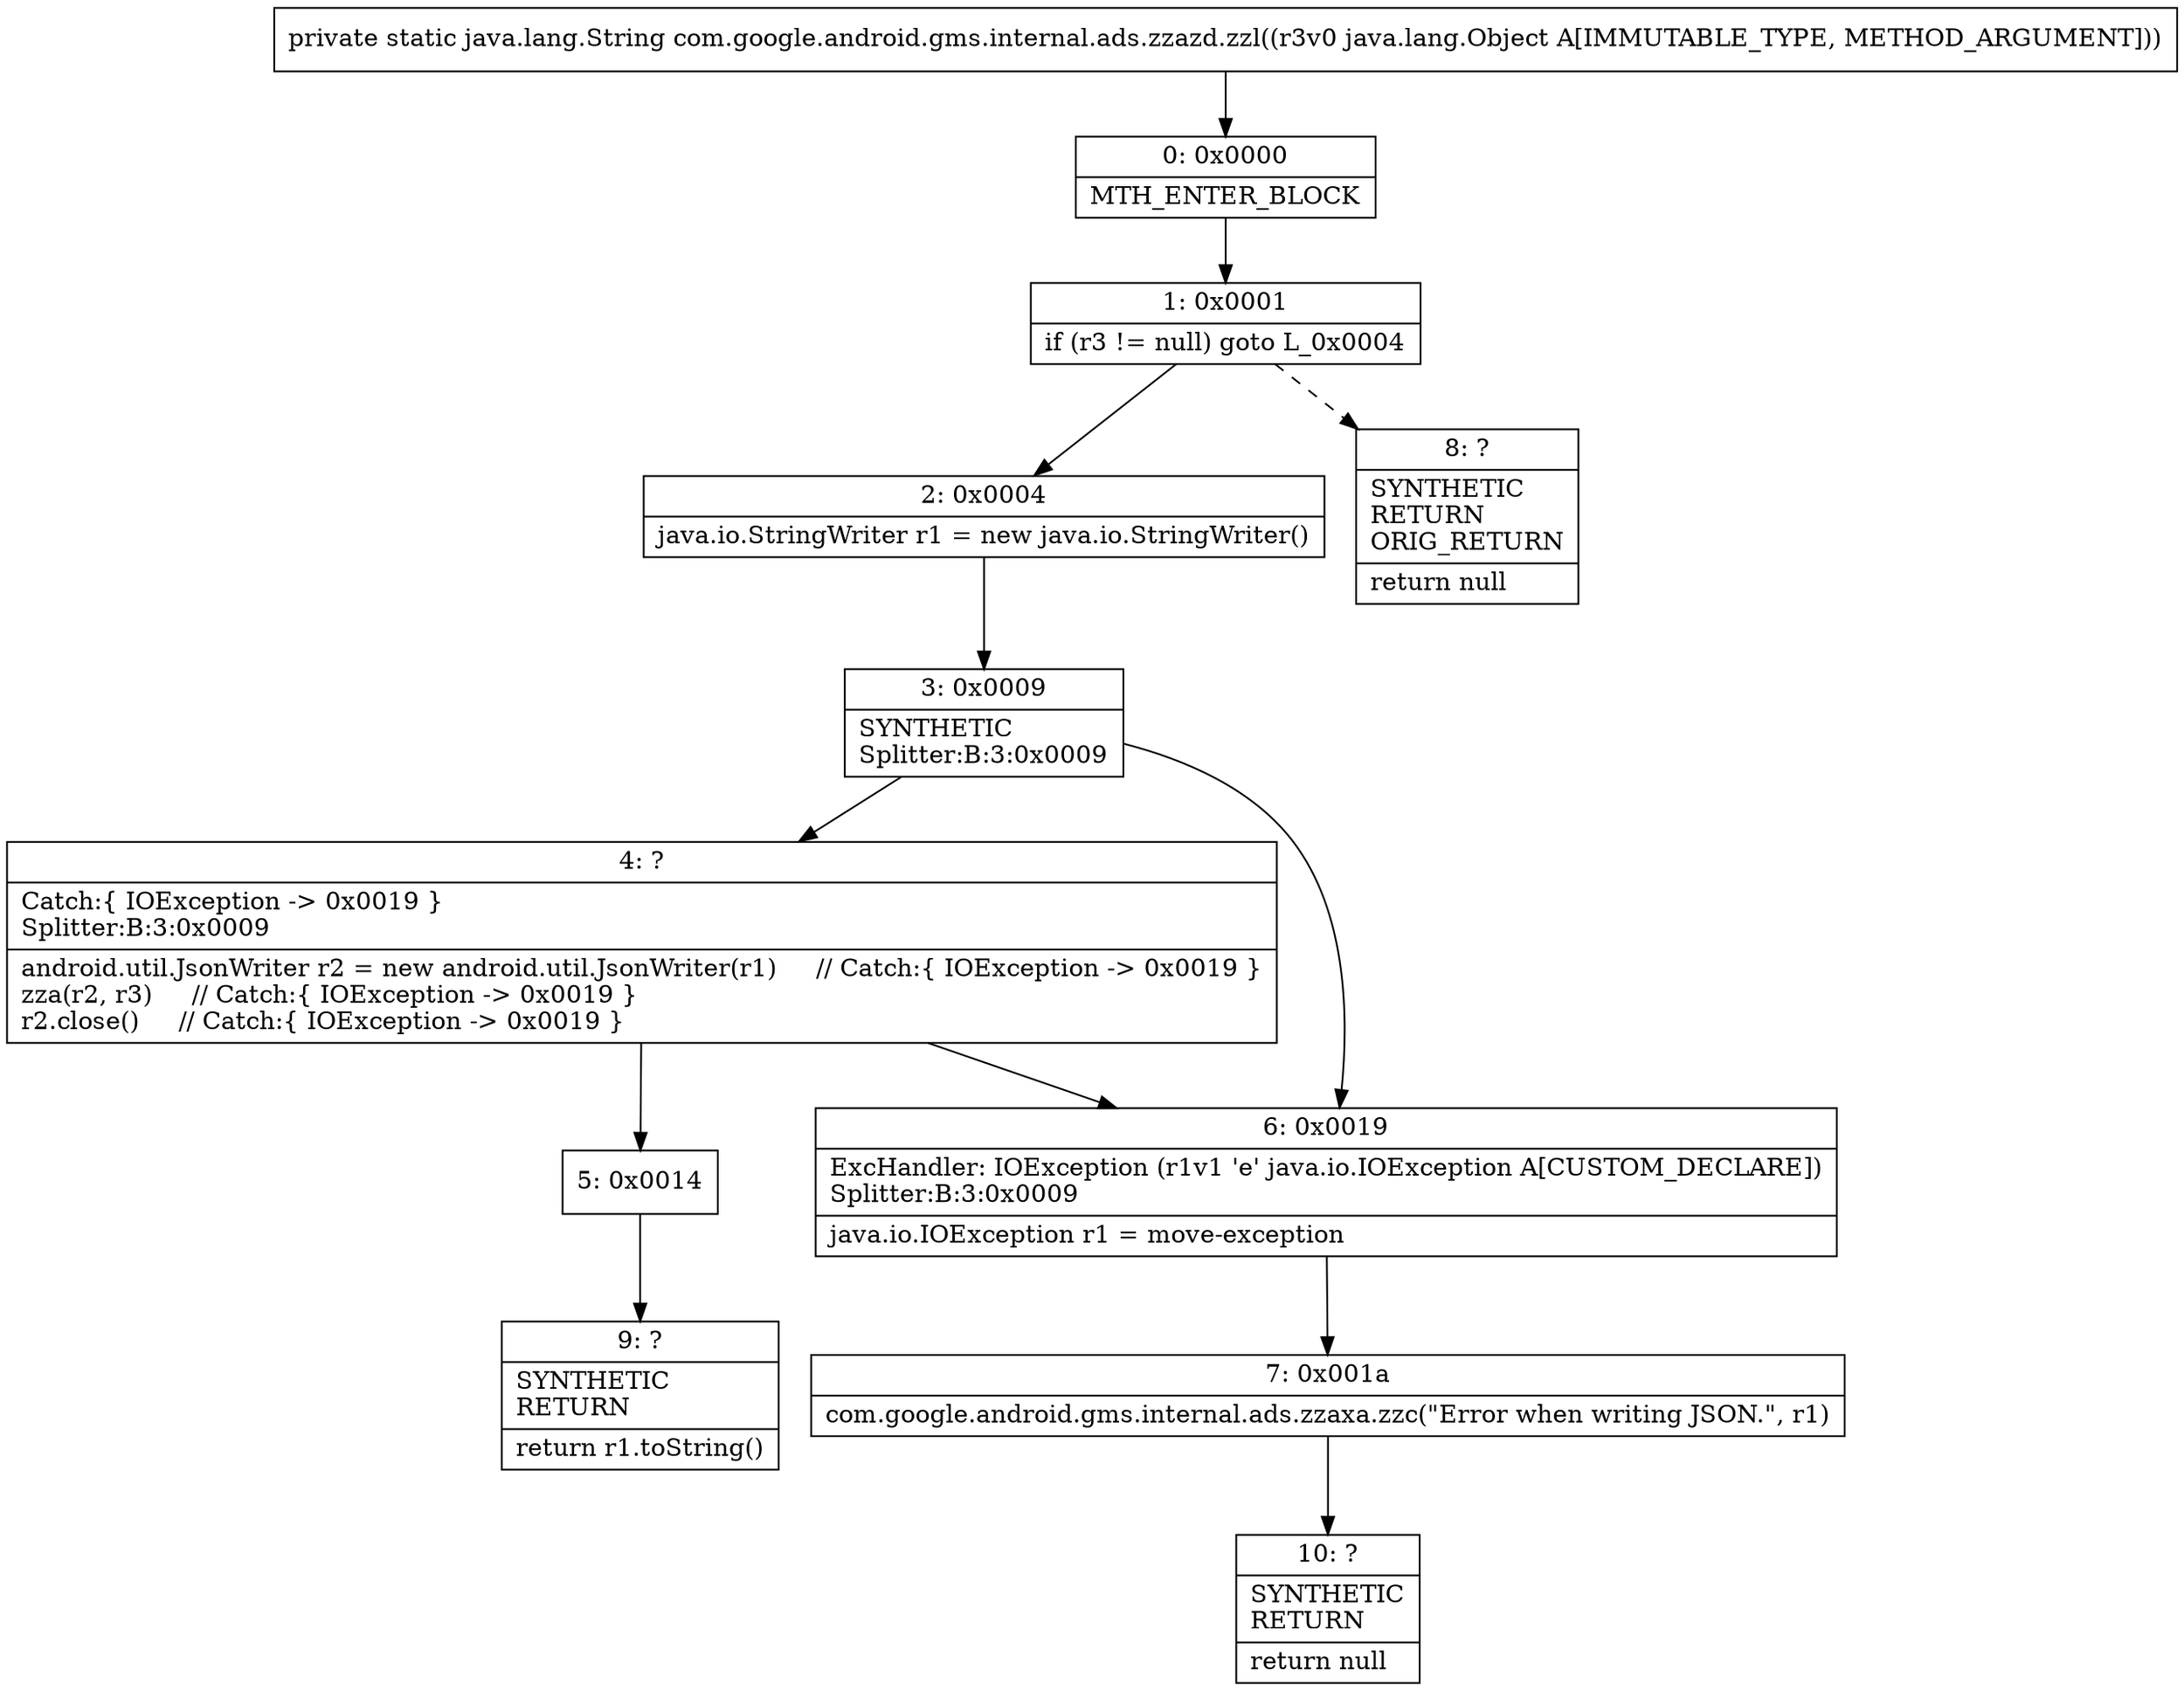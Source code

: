 digraph "CFG forcom.google.android.gms.internal.ads.zzazd.zzl(Ljava\/lang\/Object;)Ljava\/lang\/String;" {
Node_0 [shape=record,label="{0\:\ 0x0000|MTH_ENTER_BLOCK\l}"];
Node_1 [shape=record,label="{1\:\ 0x0001|if (r3 != null) goto L_0x0004\l}"];
Node_2 [shape=record,label="{2\:\ 0x0004|java.io.StringWriter r1 = new java.io.StringWriter()\l}"];
Node_3 [shape=record,label="{3\:\ 0x0009|SYNTHETIC\lSplitter:B:3:0x0009\l}"];
Node_4 [shape=record,label="{4\:\ ?|Catch:\{ IOException \-\> 0x0019 \}\lSplitter:B:3:0x0009\l|android.util.JsonWriter r2 = new android.util.JsonWriter(r1)     \/\/ Catch:\{ IOException \-\> 0x0019 \}\lzza(r2, r3)     \/\/ Catch:\{ IOException \-\> 0x0019 \}\lr2.close()     \/\/ Catch:\{ IOException \-\> 0x0019 \}\l}"];
Node_5 [shape=record,label="{5\:\ 0x0014}"];
Node_6 [shape=record,label="{6\:\ 0x0019|ExcHandler: IOException (r1v1 'e' java.io.IOException A[CUSTOM_DECLARE])\lSplitter:B:3:0x0009\l|java.io.IOException r1 = move\-exception\l}"];
Node_7 [shape=record,label="{7\:\ 0x001a|com.google.android.gms.internal.ads.zzaxa.zzc(\"Error when writing JSON.\", r1)\l}"];
Node_8 [shape=record,label="{8\:\ ?|SYNTHETIC\lRETURN\lORIG_RETURN\l|return null\l}"];
Node_9 [shape=record,label="{9\:\ ?|SYNTHETIC\lRETURN\l|return r1.toString()\l}"];
Node_10 [shape=record,label="{10\:\ ?|SYNTHETIC\lRETURN\l|return null\l}"];
MethodNode[shape=record,label="{private static java.lang.String com.google.android.gms.internal.ads.zzazd.zzl((r3v0 java.lang.Object A[IMMUTABLE_TYPE, METHOD_ARGUMENT])) }"];
MethodNode -> Node_0;
Node_0 -> Node_1;
Node_1 -> Node_2;
Node_1 -> Node_8[style=dashed];
Node_2 -> Node_3;
Node_3 -> Node_4;
Node_3 -> Node_6;
Node_4 -> Node_5;
Node_4 -> Node_6;
Node_5 -> Node_9;
Node_6 -> Node_7;
Node_7 -> Node_10;
}


